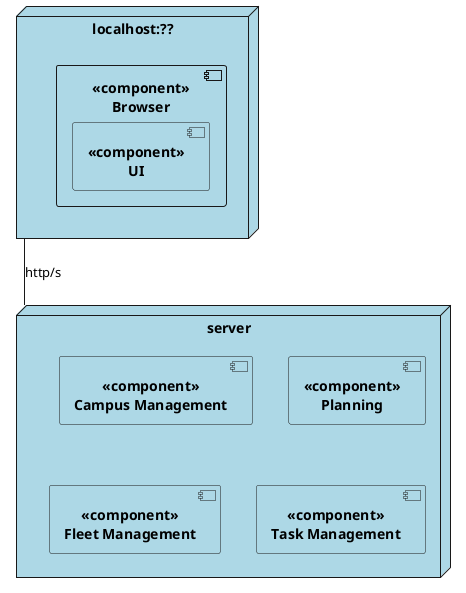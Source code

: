 @startuml
'https://plantuml.com/component-diagram

skinparam node{
    backgroundColor #lightblue
}

skinparam component{
    backgroundColor #lightblue
}

skinparam componentFontStyle<<component>> bold

node "localhost:??" as L {
  component "Browser" <<component>> as B{
    component UI <<component>> as "UI"
  }
}

node S as "server"{
    component CM <<component>> as "Campus Management"
    component "Planning" <<component>> as P
    component FM <<component>> as "Fleet Management"
    component TM <<component>> as "Task Management"
}

L -d- S: http/s



@enduml